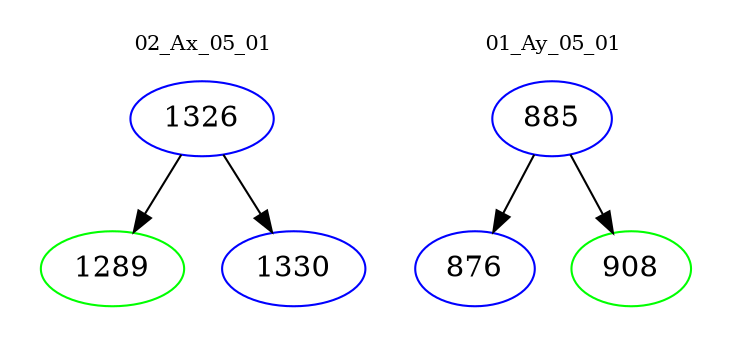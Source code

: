 digraph{
subgraph cluster_0 {
color = white
label = "02_Ax_05_01";
fontsize=10;
T0_1326 [label="1326", color="blue"]
T0_1326 -> T0_1289 [color="black"]
T0_1289 [label="1289", color="green"]
T0_1326 -> T0_1330 [color="black"]
T0_1330 [label="1330", color="blue"]
}
subgraph cluster_1 {
color = white
label = "01_Ay_05_01";
fontsize=10;
T1_885 [label="885", color="blue"]
T1_885 -> T1_876 [color="black"]
T1_876 [label="876", color="blue"]
T1_885 -> T1_908 [color="black"]
T1_908 [label="908", color="green"]
}
}
